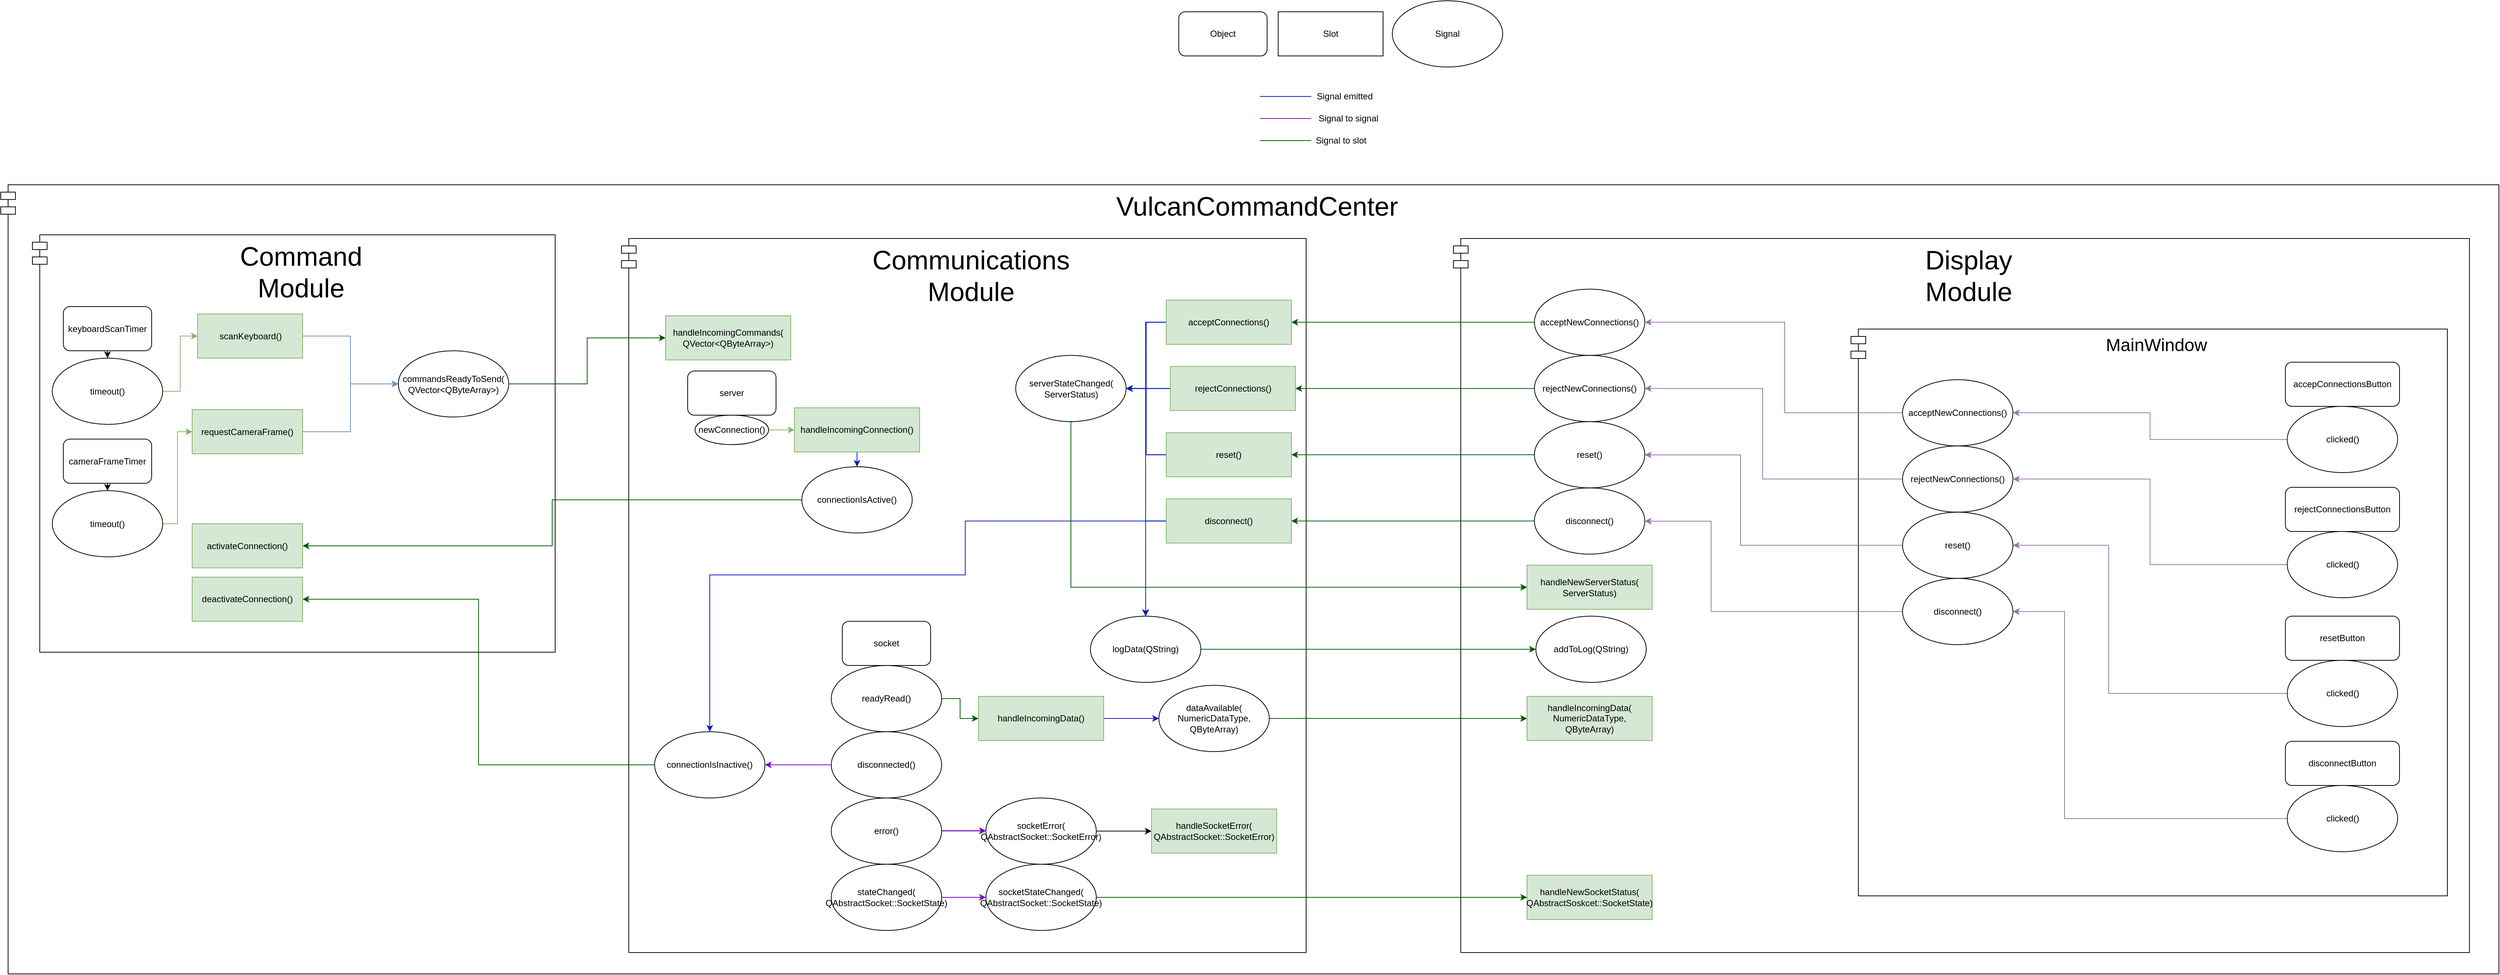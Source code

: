 <mxfile version="12.9.3" type="device"><diagram id="pRG3JCrDo4QGh15rkZn1" name="Signal-Slot Connections"><mxGraphModel dx="4165" dy="3115" grid="1" gridSize="10" guides="1" tooltips="1" connect="1" arrows="1" fold="1" page="1" pageScale="1" pageWidth="850" pageHeight="1100" math="0" shadow="0"><root><mxCell id="0"/><mxCell id="1" parent="0"/><mxCell id="UvYxTUbjnknyGtt-XJwf-1" value="VulcanCommandCenter" style="shape=module;align=left;spacingLeft=20;align=center;verticalAlign=top;fontSize=36;" vertex="1" parent="1"><mxGeometry x="-510" y="30" width="3393" height="1072" as="geometry"/></mxCell><mxCell id="UvYxTUbjnknyGtt-XJwf-2" value="Command&#10;Module" style="shape=module;align=left;spacingLeft=20;align=center;verticalAlign=top;fontSize=36;" vertex="1" parent="1"><mxGeometry x="-467" y="98" width="710" height="567" as="geometry"/></mxCell><mxCell id="UvYxTUbjnknyGtt-XJwf-3" value="Communications&#10;Module" style="shape=module;align=left;spacingLeft=20;align=center;verticalAlign=top;fontSize=36;" vertex="1" parent="1"><mxGeometry x="333" y="103" width="930" height="970" as="geometry"/></mxCell><mxCell id="UvYxTUbjnknyGtt-XJwf-4" value="Display&#10;Module" style="shape=module;align=left;spacingLeft=20;align=center;verticalAlign=top;fontSize=36;" vertex="1" parent="1"><mxGeometry x="1463" y="103" width="1380" height="970" as="geometry"/></mxCell><mxCell id="UvYxTUbjnknyGtt-XJwf-5" style="edgeStyle=orthogonalEdgeStyle;rounded=0;orthogonalLoop=1;jettySize=auto;html=1;exitX=1;exitY=0.5;exitDx=0;exitDy=0;entryX=0;entryY=0.5;entryDx=0;entryDy=0;fillColor=#dae8fc;strokeColor=#6c8ebf;" edge="1" parent="1" source="UvYxTUbjnknyGtt-XJwf-6" target="UvYxTUbjnknyGtt-XJwf-12"><mxGeometry relative="1" as="geometry"/></mxCell><mxCell id="UvYxTUbjnknyGtt-XJwf-6" value="scanKeyboard()" style="rounded=0;whiteSpace=wrap;html=1;fillColor=#d5e8d4;strokeColor=#82b366;" vertex="1" parent="1"><mxGeometry x="-242.5" y="205.5" width="142.5" height="60" as="geometry"/></mxCell><mxCell id="UvYxTUbjnknyGtt-XJwf-7" style="edgeStyle=orthogonalEdgeStyle;rounded=0;orthogonalLoop=1;jettySize=auto;html=1;exitX=1;exitY=0.5;exitDx=0;exitDy=0;entryX=0;entryY=0.5;entryDx=0;entryDy=0;fillColor=#dae8fc;strokeColor=#6c8ebf;" edge="1" parent="1" source="UvYxTUbjnknyGtt-XJwf-8" target="UvYxTUbjnknyGtt-XJwf-12"><mxGeometry relative="1" as="geometry"/></mxCell><mxCell id="UvYxTUbjnknyGtt-XJwf-8" value="requestCameraFrame()" style="rounded=0;whiteSpace=wrap;html=1;fillColor=#d5e8d4;strokeColor=#82b366;" vertex="1" parent="1"><mxGeometry x="-250" y="335.5" width="150" height="60" as="geometry"/></mxCell><mxCell id="UvYxTUbjnknyGtt-XJwf-9" value="activateConnection()" style="rounded=0;whiteSpace=wrap;html=1;" vertex="1" parent="1"><mxGeometry x="-250" y="490.5" width="150" height="60" as="geometry"/></mxCell><mxCell id="UvYxTUbjnknyGtt-XJwf-10" value="deactivateConnection()" style="rounded=0;whiteSpace=wrap;html=1;fillColor=#d5e8d4;strokeColor=#82b366;" vertex="1" parent="1"><mxGeometry x="-250" y="563" width="150" height="60" as="geometry"/></mxCell><mxCell id="UvYxTUbjnknyGtt-XJwf-11" style="edgeStyle=orthogonalEdgeStyle;rounded=0;orthogonalLoop=1;jettySize=auto;html=1;exitX=1;exitY=0.5;exitDx=0;exitDy=0;fillColor=#008a00;strokeColor=#005700;" edge="1" parent="1" source="UvYxTUbjnknyGtt-XJwf-12" target="UvYxTUbjnknyGtt-XJwf-19"><mxGeometry relative="1" as="geometry"/></mxCell><mxCell id="UvYxTUbjnknyGtt-XJwf-12" value="&lt;font style=&quot;font-size: 12px&quot;&gt;commandsReadyToSend(&lt;br&gt;QVector&amp;lt;QByteArray&amp;gt;)&lt;/font&gt;" style="ellipse;whiteSpace=wrap;html=1;" vertex="1" parent="1"><mxGeometry x="30" y="255.5" width="150" height="90" as="geometry"/></mxCell><mxCell id="UvYxTUbjnknyGtt-XJwf-13" style="edgeStyle=orthogonalEdgeStyle;rounded=0;orthogonalLoop=1;jettySize=auto;html=1;exitX=0.5;exitY=1;exitDx=0;exitDy=0;entryX=0.5;entryY=0;entryDx=0;entryDy=0;" edge="1" parent="1" source="UvYxTUbjnknyGtt-XJwf-14" target="UvYxTUbjnknyGtt-XJwf-55"><mxGeometry relative="1" as="geometry"/></mxCell><mxCell id="UvYxTUbjnknyGtt-XJwf-14" value="keyboardScanTimer" style="rounded=1;whiteSpace=wrap;html=1;" vertex="1" parent="1"><mxGeometry x="-425" y="195.5" width="120" height="60" as="geometry"/></mxCell><mxCell id="UvYxTUbjnknyGtt-XJwf-15" style="edgeStyle=orthogonalEdgeStyle;rounded=0;orthogonalLoop=1;jettySize=auto;html=1;exitX=0.5;exitY=1;exitDx=0;exitDy=0;entryX=0.5;entryY=0;entryDx=0;entryDy=0;" edge="1" parent="1" source="UvYxTUbjnknyGtt-XJwf-16" target="UvYxTUbjnknyGtt-XJwf-57"><mxGeometry relative="1" as="geometry"/></mxCell><mxCell id="UvYxTUbjnknyGtt-XJwf-16" value="cameraFrameTimer" style="rounded=1;whiteSpace=wrap;html=1;" vertex="1" parent="1"><mxGeometry x="-425" y="375.5" width="120" height="60" as="geometry"/></mxCell><mxCell id="UvYxTUbjnknyGtt-XJwf-17" style="edgeStyle=orthogonalEdgeStyle;rounded=0;orthogonalLoop=1;jettySize=auto;html=1;exitX=0.5;exitY=1;exitDx=0;exitDy=0;fillColor=#0050ef;strokeColor=#001DBC;" edge="1" parent="1" source="UvYxTUbjnknyGtt-XJwf-18" target="UvYxTUbjnknyGtt-XJwf-37"><mxGeometry relative="1" as="geometry"/></mxCell><mxCell id="UvYxTUbjnknyGtt-XJwf-18" value="handleIncomingConnection()" style="rounded=0;whiteSpace=wrap;html=1;fillColor=#d5e8d4;strokeColor=#82b366;" vertex="1" parent="1"><mxGeometry x="568" y="333" width="170" height="60" as="geometry"/></mxCell><mxCell id="UvYxTUbjnknyGtt-XJwf-19" value="handleIncomingCommands(&lt;br&gt;QVector&amp;lt;QByteArray&amp;gt;)" style="rounded=0;whiteSpace=wrap;html=1;fillColor=#d5e8d4;strokeColor=#82b366;" vertex="1" parent="1"><mxGeometry x="393" y="208" width="170" height="60" as="geometry"/></mxCell><mxCell id="UvYxTUbjnknyGtt-XJwf-20" value="server" style="rounded=1;whiteSpace=wrap;html=1;" vertex="1" parent="1"><mxGeometry x="423" y="283" width="120" height="60" as="geometry"/></mxCell><mxCell id="UvYxTUbjnknyGtt-XJwf-21" value="socket" style="rounded=1;whiteSpace=wrap;html=1;" vertex="1" parent="1"><mxGeometry x="633" y="623" width="120" height="60" as="geometry"/></mxCell><mxCell id="UvYxTUbjnknyGtt-XJwf-22" style="edgeStyle=orthogonalEdgeStyle;rounded=0;orthogonalLoop=1;jettySize=auto;html=1;exitX=1;exitY=0.5;exitDx=0;exitDy=0;fillColor=#d5e8d4;strokeColor=#82b366;" edge="1" parent="1" source="UvYxTUbjnknyGtt-XJwf-23" target="UvYxTUbjnknyGtt-XJwf-18"><mxGeometry relative="1" as="geometry"/></mxCell><mxCell id="UvYxTUbjnknyGtt-XJwf-23" value="newConnection()" style="ellipse;whiteSpace=wrap;html=1;" vertex="1" parent="1"><mxGeometry x="433" y="343" width="100" height="40" as="geometry"/></mxCell><mxCell id="UvYxTUbjnknyGtt-XJwf-24" style="edgeStyle=orthogonalEdgeStyle;rounded=0;orthogonalLoop=1;jettySize=auto;html=1;exitX=0;exitY=0.5;exitDx=0;exitDy=0;entryX=1;entryY=0.5;entryDx=0;entryDy=0;fillColor=#0050ef;strokeColor=#001DBC;" edge="1" parent="1" source="UvYxTUbjnknyGtt-XJwf-26" target="UvYxTUbjnknyGtt-XJwf-39"><mxGeometry relative="1" as="geometry"/></mxCell><mxCell id="UvYxTUbjnknyGtt-XJwf-25" style="edgeStyle=orthogonalEdgeStyle;rounded=0;orthogonalLoop=1;jettySize=auto;html=1;exitX=0;exitY=0.5;exitDx=0;exitDy=0;strokeColor=#001DBC;fillColor=#0050ef;" edge="1" parent="1" source="UvYxTUbjnknyGtt-XJwf-26" target="UvYxTUbjnknyGtt-XJwf-107"><mxGeometry relative="1" as="geometry"/></mxCell><mxCell id="UvYxTUbjnknyGtt-XJwf-26" value="acceptConnections()" style="rounded=0;whiteSpace=wrap;html=1;fillColor=#d5e8d4;strokeColor=#82b366;" vertex="1" parent="1"><mxGeometry x="1073" y="186.75" width="170" height="60" as="geometry"/></mxCell><mxCell id="UvYxTUbjnknyGtt-XJwf-27" style="edgeStyle=orthogonalEdgeStyle;rounded=0;orthogonalLoop=1;jettySize=auto;html=1;exitX=0;exitY=0.5;exitDx=0;exitDy=0;fillColor=#0050ef;strokeColor=#001DBC;" edge="1" parent="1" source="UvYxTUbjnknyGtt-XJwf-29" target="UvYxTUbjnknyGtt-XJwf-39"><mxGeometry relative="1" as="geometry"/></mxCell><mxCell id="UvYxTUbjnknyGtt-XJwf-28" style="edgeStyle=orthogonalEdgeStyle;rounded=0;orthogonalLoop=1;jettySize=auto;html=1;exitX=0;exitY=0.5;exitDx=0;exitDy=0;strokeColor=#001DBC;fillColor=#0050ef;" edge="1" parent="1" source="UvYxTUbjnknyGtt-XJwf-29" target="UvYxTUbjnknyGtt-XJwf-107"><mxGeometry relative="1" as="geometry"/></mxCell><mxCell id="UvYxTUbjnknyGtt-XJwf-29" value="rejectConnections()" style="rounded=0;whiteSpace=wrap;html=1;fillColor=#d5e8d4;strokeColor=#82b366;" vertex="1" parent="1"><mxGeometry x="1078.5" y="276.75" width="170" height="60" as="geometry"/></mxCell><mxCell id="UvYxTUbjnknyGtt-XJwf-30" style="edgeStyle=orthogonalEdgeStyle;rounded=0;orthogonalLoop=1;jettySize=auto;html=1;exitX=0;exitY=0.5;exitDx=0;exitDy=0;entryX=0.5;entryY=0;entryDx=0;entryDy=0;fillColor=#0050ef;strokeColor=#001DBC;" edge="1" parent="1" source="UvYxTUbjnknyGtt-XJwf-32" target="UvYxTUbjnknyGtt-XJwf-67"><mxGeometry relative="1" as="geometry"><Array as="points"><mxPoint x="800" y="487"/><mxPoint x="800" y="560"/><mxPoint x="453" y="560"/></Array></mxGeometry></mxCell><mxCell id="UvYxTUbjnknyGtt-XJwf-31" style="edgeStyle=orthogonalEdgeStyle;rounded=0;orthogonalLoop=1;jettySize=auto;html=1;exitX=0;exitY=0.5;exitDx=0;exitDy=0;strokeColor=#001DBC;fillColor=#0050ef;" edge="1" parent="1" source="UvYxTUbjnknyGtt-XJwf-32" target="UvYxTUbjnknyGtt-XJwf-107"><mxGeometry relative="1" as="geometry"/></mxCell><mxCell id="UvYxTUbjnknyGtt-XJwf-32" value="disconnect()" style="rounded=0;whiteSpace=wrap;html=1;fillColor=#d5e8d4;strokeColor=#82b366;" vertex="1" parent="1"><mxGeometry x="1073" y="456.75" width="170" height="60" as="geometry"/></mxCell><mxCell id="UvYxTUbjnknyGtt-XJwf-33" style="edgeStyle=orthogonalEdgeStyle;rounded=0;orthogonalLoop=1;jettySize=auto;html=1;exitX=0;exitY=0.5;exitDx=0;exitDy=0;entryX=1;entryY=0.5;entryDx=0;entryDy=0;fillColor=#0050ef;strokeColor=#001DBC;" edge="1" parent="1" source="UvYxTUbjnknyGtt-XJwf-35" target="UvYxTUbjnknyGtt-XJwf-39"><mxGeometry relative="1" as="geometry"/></mxCell><mxCell id="UvYxTUbjnknyGtt-XJwf-34" style="edgeStyle=orthogonalEdgeStyle;rounded=0;orthogonalLoop=1;jettySize=auto;html=1;exitX=0;exitY=0.5;exitDx=0;exitDy=0;strokeColor=#001DBC;fillColor=#0050ef;" edge="1" parent="1" source="UvYxTUbjnknyGtt-XJwf-35" target="UvYxTUbjnknyGtt-XJwf-107"><mxGeometry relative="1" as="geometry"/></mxCell><mxCell id="UvYxTUbjnknyGtt-XJwf-35" value="reset()" style="rounded=0;whiteSpace=wrap;html=1;fillColor=#d5e8d4;strokeColor=#82b366;" vertex="1" parent="1"><mxGeometry x="1073" y="366.75" width="170" height="60" as="geometry"/></mxCell><mxCell id="UvYxTUbjnknyGtt-XJwf-36" style="edgeStyle=orthogonalEdgeStyle;rounded=0;orthogonalLoop=1;jettySize=auto;html=1;exitX=0;exitY=0.5;exitDx=0;exitDy=0;entryX=1;entryY=0.5;entryDx=0;entryDy=0;fillColor=#008a00;strokeColor=#005700;" edge="1" parent="1" source="UvYxTUbjnknyGtt-XJwf-37" target="UvYxTUbjnknyGtt-XJwf-9"><mxGeometry relative="1" as="geometry"/></mxCell><mxCell id="UvYxTUbjnknyGtt-XJwf-37" value="connectionIsActive()" style="ellipse;whiteSpace=wrap;html=1;" vertex="1" parent="1"><mxGeometry x="578" y="413" width="150" height="90" as="geometry"/></mxCell><mxCell id="UvYxTUbjnknyGtt-XJwf-38" style="edgeStyle=orthogonalEdgeStyle;rounded=0;orthogonalLoop=1;jettySize=auto;html=1;exitX=0.5;exitY=1;exitDx=0;exitDy=0;entryX=0;entryY=0.5;entryDx=0;entryDy=0;fillColor=#008a00;strokeColor=#005700;" edge="1" parent="1" source="UvYxTUbjnknyGtt-XJwf-39" target="UvYxTUbjnknyGtt-XJwf-53"><mxGeometry relative="1" as="geometry"/></mxCell><mxCell id="UvYxTUbjnknyGtt-XJwf-39" value="serverStateChanged(&lt;br&gt;ServerStatus)" style="ellipse;whiteSpace=wrap;html=1;" vertex="1" parent="1"><mxGeometry x="868.5" y="261.75" width="150" height="90" as="geometry"/></mxCell><mxCell id="UvYxTUbjnknyGtt-XJwf-40" style="edgeStyle=orthogonalEdgeStyle;rounded=0;orthogonalLoop=1;jettySize=auto;html=1;exitX=1;exitY=0.5;exitDx=0;exitDy=0;entryX=0;entryY=0.5;entryDx=0;entryDy=0;fillColor=#008a00;strokeColor=#005700;" edge="1" parent="1" source="UvYxTUbjnknyGtt-XJwf-41" target="UvYxTUbjnknyGtt-XJwf-51"><mxGeometry relative="1" as="geometry"><Array as="points"><mxPoint x="1310" y="755"/><mxPoint x="1310" y="755"/></Array></mxGeometry></mxCell><mxCell id="UvYxTUbjnknyGtt-XJwf-41" value="dataAvailable(&lt;br&gt;NumericDataType,&lt;br&gt;QByteArray)" style="ellipse;whiteSpace=wrap;html=1;" vertex="1" parent="1"><mxGeometry x="1063" y="710" width="150" height="90" as="geometry"/></mxCell><mxCell id="UvYxTUbjnknyGtt-XJwf-42" value="" style="endArrow=none;html=1;fillColor=#008a00;strokeColor=#005700;" edge="1" parent="1"><mxGeometry width="50" height="50" relative="1" as="geometry"><mxPoint x="1200" y="-30" as="sourcePoint"/><mxPoint x="1270" y="-30" as="targetPoint"/></mxGeometry></mxCell><mxCell id="UvYxTUbjnknyGtt-XJwf-43" value="Signal to slot" style="text;html=1;align=center;verticalAlign=middle;resizable=0;points=[];autosize=1;" vertex="1" parent="1"><mxGeometry x="1270" y="-40" width="80" height="20" as="geometry"/></mxCell><mxCell id="UvYxTUbjnknyGtt-XJwf-44" value="" style="endArrow=none;html=1;fillColor=#aa00ff;strokeColor=#7700CC;" edge="1" parent="1"><mxGeometry width="50" height="50" relative="1" as="geometry"><mxPoint x="1200" y="-60" as="sourcePoint"/><mxPoint x="1270" y="-60" as="targetPoint"/></mxGeometry></mxCell><mxCell id="UvYxTUbjnknyGtt-XJwf-45" value="Signal to signal" style="text;html=1;align=center;verticalAlign=middle;resizable=0;points=[];autosize=1;" vertex="1" parent="1"><mxGeometry x="1270" y="-70" width="100" height="20" as="geometry"/></mxCell><mxCell id="UvYxTUbjnknyGtt-XJwf-46" value="" style="endArrow=none;html=1;fillColor=#0050ef;strokeColor=#001DBC;" edge="1" parent="1"><mxGeometry width="50" height="50" relative="1" as="geometry"><mxPoint x="1200" y="-90" as="sourcePoint"/><mxPoint x="1270" y="-90" as="targetPoint"/></mxGeometry></mxCell><mxCell id="UvYxTUbjnknyGtt-XJwf-47" value="Signal emitted" style="text;html=1;align=center;verticalAlign=middle;resizable=0;points=[];autosize=1;" vertex="1" parent="1"><mxGeometry x="1270" y="-100" width="90" height="20" as="geometry"/></mxCell><mxCell id="UvYxTUbjnknyGtt-XJwf-48" value="Object" style="rounded=1;whiteSpace=wrap;html=1;" vertex="1" parent="1"><mxGeometry x="1090" y="-205" width="120" height="60" as="geometry"/></mxCell><mxCell id="UvYxTUbjnknyGtt-XJwf-49" value="Slot" style="rounded=0;whiteSpace=wrap;html=1;" vertex="1" parent="1"><mxGeometry x="1225" y="-205" width="142.5" height="60" as="geometry"/></mxCell><mxCell id="UvYxTUbjnknyGtt-XJwf-50" value="Signal" style="ellipse;whiteSpace=wrap;html=1;" vertex="1" parent="1"><mxGeometry x="1380" y="-220" width="150" height="90" as="geometry"/></mxCell><mxCell id="UvYxTUbjnknyGtt-XJwf-51" value="handleIncomingData(&lt;br&gt;NumericDataType,&lt;br&gt;QByteArray)" style="rounded=0;whiteSpace=wrap;html=1;fillColor=#d5e8d4;strokeColor=#82b366;" vertex="1" parent="1"><mxGeometry x="1563" y="725" width="170" height="60" as="geometry"/></mxCell><mxCell id="UvYxTUbjnknyGtt-XJwf-52" value="handleNewSocketStatus(&lt;br&gt;QAbstractSoskcet::SocketState)" style="rounded=0;whiteSpace=wrap;html=1;fillColor=#d5e8d4;strokeColor=#82b366;" vertex="1" parent="1"><mxGeometry x="1563" y="968" width="170" height="60" as="geometry"/></mxCell><mxCell id="UvYxTUbjnknyGtt-XJwf-53" value="handleNewServerStatus(&lt;br&gt;ServerStatus)" style="rounded=0;whiteSpace=wrap;html=1;fillColor=#d5e8d4;strokeColor=#82b366;" vertex="1" parent="1"><mxGeometry x="1563" y="546.75" width="170" height="60" as="geometry"/></mxCell><mxCell id="UvYxTUbjnknyGtt-XJwf-54" style="edgeStyle=orthogonalEdgeStyle;rounded=0;orthogonalLoop=1;jettySize=auto;html=1;exitX=1;exitY=0.5;exitDx=0;exitDy=0;fillColor=#d5e8d4;strokeColor=#82b366;" edge="1" parent="1" source="UvYxTUbjnknyGtt-XJwf-55" target="UvYxTUbjnknyGtt-XJwf-6"><mxGeometry relative="1" as="geometry"/></mxCell><mxCell id="UvYxTUbjnknyGtt-XJwf-55" value="timeout()" style="ellipse;whiteSpace=wrap;html=1;" vertex="1" parent="1"><mxGeometry x="-440" y="265.5" width="150" height="90" as="geometry"/></mxCell><mxCell id="UvYxTUbjnknyGtt-XJwf-56" style="edgeStyle=orthogonalEdgeStyle;rounded=0;orthogonalLoop=1;jettySize=auto;html=1;exitX=1;exitY=0.5;exitDx=0;exitDy=0;entryX=0;entryY=0.5;entryDx=0;entryDy=0;fillColor=#d5e8d4;strokeColor=#82b366;" edge="1" parent="1" source="UvYxTUbjnknyGtt-XJwf-57" target="UvYxTUbjnknyGtt-XJwf-8"><mxGeometry relative="1" as="geometry"/></mxCell><mxCell id="UvYxTUbjnknyGtt-XJwf-57" value="timeout()" style="ellipse;whiteSpace=wrap;html=1;" vertex="1" parent="1"><mxGeometry x="-440" y="445.5" width="150" height="90" as="geometry"/></mxCell><mxCell id="UvYxTUbjnknyGtt-XJwf-58" style="edgeStyle=orthogonalEdgeStyle;rounded=0;orthogonalLoop=1;jettySize=auto;html=1;exitX=1;exitY=0.5;exitDx=0;exitDy=0;fillColor=#008a00;strokeColor=#005700;" edge="1" parent="1" source="UvYxTUbjnknyGtt-XJwf-59" target="UvYxTUbjnknyGtt-XJwf-73"><mxGeometry relative="1" as="geometry"/></mxCell><mxCell id="UvYxTUbjnknyGtt-XJwf-59" value="&lt;span style=&quot;white-space: normal&quot;&gt;readyRead()&lt;/span&gt;" style="ellipse;whiteSpace=wrap;html=1;" vertex="1" parent="1"><mxGeometry x="618" y="683" width="150" height="90" as="geometry"/></mxCell><mxCell id="UvYxTUbjnknyGtt-XJwf-60" style="edgeStyle=orthogonalEdgeStyle;rounded=0;orthogonalLoop=1;jettySize=auto;html=1;exitX=1;exitY=0.5;exitDx=0;exitDy=0;fillColor=#e1d5e7;strokeColor=#9673a6;" edge="1" parent="1" source="UvYxTUbjnknyGtt-XJwf-61" target="UvYxTUbjnknyGtt-XJwf-69"><mxGeometry relative="1" as="geometry"/></mxCell><mxCell id="UvYxTUbjnknyGtt-XJwf-61" value="&lt;span style=&quot;white-space: normal&quot;&gt;error()&lt;/span&gt;" style="ellipse;whiteSpace=wrap;html=1;" vertex="1" parent="1"><mxGeometry x="618" y="863" width="150" height="90" as="geometry"/></mxCell><mxCell id="UvYxTUbjnknyGtt-XJwf-62" style="edgeStyle=orthogonalEdgeStyle;rounded=0;orthogonalLoop=1;jettySize=auto;html=1;exitX=0;exitY=0.5;exitDx=0;exitDy=0;entryX=1;entryY=0.5;entryDx=0;entryDy=0;fillColor=#aa00ff;strokeColor=#7700CC;" edge="1" parent="1" source="UvYxTUbjnknyGtt-XJwf-63" target="UvYxTUbjnknyGtt-XJwf-67"><mxGeometry relative="1" as="geometry"/></mxCell><mxCell id="UvYxTUbjnknyGtt-XJwf-63" value="&lt;span style=&quot;white-space: normal&quot;&gt;disconnected()&lt;/span&gt;" style="ellipse;whiteSpace=wrap;html=1;" vertex="1" parent="1"><mxGeometry x="618" y="773" width="150" height="90" as="geometry"/></mxCell><mxCell id="UvYxTUbjnknyGtt-XJwf-64" style="edgeStyle=orthogonalEdgeStyle;rounded=0;orthogonalLoop=1;jettySize=auto;html=1;exitX=1;exitY=0.5;exitDx=0;exitDy=0;fillColor=#aa00ff;strokeColor=#7700CC;" edge="1" parent="1" source="UvYxTUbjnknyGtt-XJwf-65" target="UvYxTUbjnknyGtt-XJwf-71"><mxGeometry relative="1" as="geometry"/></mxCell><mxCell id="UvYxTUbjnknyGtt-XJwf-65" value="&lt;span style=&quot;white-space: normal&quot;&gt;stateChanged(&lt;/span&gt;&lt;br style=&quot;white-space: normal&quot;&gt;&lt;span style=&quot;white-space: normal&quot;&gt;QAbstractSocket::SocketState)&lt;/span&gt;" style="ellipse;whiteSpace=wrap;html=1;" vertex="1" parent="1"><mxGeometry x="618" y="953" width="150" height="90" as="geometry"/></mxCell><mxCell id="UvYxTUbjnknyGtt-XJwf-66" style="edgeStyle=orthogonalEdgeStyle;rounded=0;orthogonalLoop=1;jettySize=auto;html=1;exitX=0;exitY=0.5;exitDx=0;exitDy=0;entryX=1;entryY=0.5;entryDx=0;entryDy=0;fillColor=#008a00;strokeColor=#005700;" edge="1" parent="1" source="UvYxTUbjnknyGtt-XJwf-67" target="UvYxTUbjnknyGtt-XJwf-10"><mxGeometry relative="1" as="geometry"/></mxCell><mxCell id="UvYxTUbjnknyGtt-XJwf-67" value="&lt;span style=&quot;white-space: normal&quot;&gt;connectionIsInactive()&lt;/span&gt;" style="ellipse;whiteSpace=wrap;html=1;" vertex="1" parent="1"><mxGeometry x="378" y="773" width="150" height="90" as="geometry"/></mxCell><mxCell id="UvYxTUbjnknyGtt-XJwf-68" style="edgeStyle=orthogonalEdgeStyle;rounded=0;orthogonalLoop=1;jettySize=auto;html=1;exitX=1;exitY=0.5;exitDx=0;exitDy=0;entryX=0;entryY=0.5;entryDx=0;entryDy=0;fontSize=24;" edge="1" parent="1" source="UvYxTUbjnknyGtt-XJwf-69" target="UvYxTUbjnknyGtt-XJwf-108"><mxGeometry relative="1" as="geometry"/></mxCell><mxCell id="UvYxTUbjnknyGtt-XJwf-69" value="&lt;span style=&quot;white-space: normal&quot;&gt;socketError(&lt;/span&gt;&lt;br style=&quot;white-space: normal&quot;&gt;&lt;span style=&quot;white-space: normal&quot;&gt;QAbstractSocket::SocketError)&lt;/span&gt;" style="ellipse;whiteSpace=wrap;html=1;" vertex="1" parent="1"><mxGeometry x="828" y="863" width="150" height="90" as="geometry"/></mxCell><mxCell id="UvYxTUbjnknyGtt-XJwf-70" style="edgeStyle=orthogonalEdgeStyle;rounded=0;orthogonalLoop=1;jettySize=auto;html=1;exitX=1;exitY=0.5;exitDx=0;exitDy=0;entryX=0;entryY=0.5;entryDx=0;entryDy=0;fillColor=#008a00;strokeColor=#005700;" edge="1" parent="1" source="UvYxTUbjnknyGtt-XJwf-71" target="UvYxTUbjnknyGtt-XJwf-52"><mxGeometry relative="1" as="geometry"/></mxCell><mxCell id="UvYxTUbjnknyGtt-XJwf-71" value="&lt;span style=&quot;white-space: normal&quot;&gt;socketStateChanged(&lt;/span&gt;&lt;br style=&quot;white-space: normal&quot;&gt;&lt;span style=&quot;white-space: normal&quot;&gt;QAbstractSocket::SocketState)&lt;/span&gt;" style="ellipse;whiteSpace=wrap;html=1;" vertex="1" parent="1"><mxGeometry x="828" y="953" width="150" height="90" as="geometry"/></mxCell><mxCell id="UvYxTUbjnknyGtt-XJwf-72" style="edgeStyle=orthogonalEdgeStyle;rounded=0;orthogonalLoop=1;jettySize=auto;html=1;exitX=1;exitY=0.5;exitDx=0;exitDy=0;entryX=0;entryY=0.5;entryDx=0;entryDy=0;fillColor=#6a00ff;strokeColor=#3700CC;" edge="1" parent="1" source="UvYxTUbjnknyGtt-XJwf-73" target="UvYxTUbjnknyGtt-XJwf-41"><mxGeometry relative="1" as="geometry"/></mxCell><mxCell id="UvYxTUbjnknyGtt-XJwf-73" value="handleIncomingData()" style="rounded=0;whiteSpace=wrap;html=1;fillColor=#d5e8d4;strokeColor=#82b366;" vertex="1" parent="1"><mxGeometry x="818" y="725" width="170" height="60" as="geometry"/></mxCell><mxCell id="UvYxTUbjnknyGtt-XJwf-74" value="MainWindow" style="shape=module;align=left;spacingLeft=20;align=center;verticalAlign=top;fontSize=24;" vertex="1" parent="1"><mxGeometry x="2003" y="226" width="810" height="770" as="geometry"/></mxCell><mxCell id="UvYxTUbjnknyGtt-XJwf-75" value="addToLog(QString)" style="ellipse;whiteSpace=wrap;html=1;" vertex="1" parent="1"><mxGeometry x="1575" y="616" width="150" height="90" as="geometry"/></mxCell><mxCell id="UvYxTUbjnknyGtt-XJwf-76" value="accepConnectionsButton" style="rounded=1;whiteSpace=wrap;html=1;" vertex="1" parent="1"><mxGeometry x="2593" y="271" width="155" height="60" as="geometry"/></mxCell><mxCell id="UvYxTUbjnknyGtt-XJwf-77" style="edgeStyle=orthogonalEdgeStyle;rounded=0;orthogonalLoop=1;jettySize=auto;html=1;exitX=0;exitY=0.5;exitDx=0;exitDy=0;fillColor=#e1d5e7;strokeColor=#9673a6;" edge="1" parent="1" source="UvYxTUbjnknyGtt-XJwf-78" target="UvYxTUbjnknyGtt-XJwf-97"><mxGeometry relative="1" as="geometry"/></mxCell><mxCell id="UvYxTUbjnknyGtt-XJwf-78" value="clicked()" style="ellipse;whiteSpace=wrap;html=1;" vertex="1" parent="1"><mxGeometry x="2595.5" y="331" width="150" height="90" as="geometry"/></mxCell><mxCell id="UvYxTUbjnknyGtt-XJwf-79" value="rejectConnectionsButton" style="rounded=1;whiteSpace=wrap;html=1;" vertex="1" parent="1"><mxGeometry x="2593" y="441" width="155" height="60" as="geometry"/></mxCell><mxCell id="UvYxTUbjnknyGtt-XJwf-80" value="disconnectButton" style="rounded=1;whiteSpace=wrap;html=1;" vertex="1" parent="1"><mxGeometry x="2593" y="786" width="155" height="60" as="geometry"/></mxCell><mxCell id="UvYxTUbjnknyGtt-XJwf-81" value="resetButton" style="rounded=1;whiteSpace=wrap;html=1;" vertex="1" parent="1"><mxGeometry x="2593" y="616" width="155" height="60" as="geometry"/></mxCell><mxCell id="UvYxTUbjnknyGtt-XJwf-82" style="edgeStyle=orthogonalEdgeStyle;rounded=0;orthogonalLoop=1;jettySize=auto;html=1;exitX=0;exitY=0.5;exitDx=0;exitDy=0;entryX=1;entryY=0.5;entryDx=0;entryDy=0;fillColor=#e1d5e7;strokeColor=#9673a6;" edge="1" parent="1" source="UvYxTUbjnknyGtt-XJwf-83" target="UvYxTUbjnknyGtt-XJwf-99"><mxGeometry relative="1" as="geometry"/></mxCell><mxCell id="UvYxTUbjnknyGtt-XJwf-83" value="clicked()" style="ellipse;whiteSpace=wrap;html=1;" vertex="1" parent="1"><mxGeometry x="2595.5" y="501" width="150" height="90" as="geometry"/></mxCell><mxCell id="UvYxTUbjnknyGtt-XJwf-84" style="edgeStyle=orthogonalEdgeStyle;rounded=0;orthogonalLoop=1;jettySize=auto;html=1;exitX=0;exitY=0.5;exitDx=0;exitDy=0;entryX=1;entryY=0.5;entryDx=0;entryDy=0;fillColor=#e1d5e7;strokeColor=#9673a6;" edge="1" parent="1" source="UvYxTUbjnknyGtt-XJwf-85" target="UvYxTUbjnknyGtt-XJwf-103"><mxGeometry relative="1" as="geometry"><Array as="points"><mxPoint x="2293" y="891"/><mxPoint x="2293" y="610"/></Array></mxGeometry></mxCell><mxCell id="UvYxTUbjnknyGtt-XJwf-85" value="clicked()" style="ellipse;whiteSpace=wrap;html=1;" vertex="1" parent="1"><mxGeometry x="2595.5" y="846" width="150" height="90" as="geometry"/></mxCell><mxCell id="UvYxTUbjnknyGtt-XJwf-86" style="edgeStyle=orthogonalEdgeStyle;rounded=0;orthogonalLoop=1;jettySize=auto;html=1;exitX=0;exitY=0.5;exitDx=0;exitDy=0;entryX=1;entryY=0.5;entryDx=0;entryDy=0;fillColor=#e1d5e7;strokeColor=#9673a6;" edge="1" parent="1" source="UvYxTUbjnknyGtt-XJwf-87" target="UvYxTUbjnknyGtt-XJwf-101"><mxGeometry relative="1" as="geometry"><Array as="points"><mxPoint x="2353" y="721"/><mxPoint x="2353" y="520"/></Array></mxGeometry></mxCell><mxCell id="UvYxTUbjnknyGtt-XJwf-87" value="clicked()" style="ellipse;whiteSpace=wrap;html=1;" vertex="1" parent="1"><mxGeometry x="2595.5" y="676" width="150" height="90" as="geometry"/></mxCell><mxCell id="UvYxTUbjnknyGtt-XJwf-88" style="edgeStyle=orthogonalEdgeStyle;rounded=0;orthogonalLoop=1;jettySize=auto;html=1;exitX=0;exitY=0.5;exitDx=0;exitDy=0;entryX=1;entryY=0.5;entryDx=0;entryDy=0;fillColor=#008a00;strokeColor=#005700;" edge="1" parent="1" source="UvYxTUbjnknyGtt-XJwf-89" target="UvYxTUbjnknyGtt-XJwf-26"><mxGeometry relative="1" as="geometry"><Array as="points"><mxPoint x="1320" y="217"/><mxPoint x="1320" y="217"/></Array></mxGeometry></mxCell><mxCell id="UvYxTUbjnknyGtt-XJwf-89" value="acceptNewConnections()" style="ellipse;whiteSpace=wrap;html=1;" vertex="1" parent="1"><mxGeometry x="1573" y="171.75" width="150" height="90" as="geometry"/></mxCell><mxCell id="UvYxTUbjnknyGtt-XJwf-90" style="edgeStyle=orthogonalEdgeStyle;rounded=0;orthogonalLoop=1;jettySize=auto;html=1;exitX=0;exitY=0.5;exitDx=0;exitDy=0;entryX=1;entryY=0.5;entryDx=0;entryDy=0;fillColor=#008a00;strokeColor=#005700;" edge="1" parent="1" source="UvYxTUbjnknyGtt-XJwf-91" target="UvYxTUbjnknyGtt-XJwf-29"><mxGeometry relative="1" as="geometry"/></mxCell><mxCell id="UvYxTUbjnknyGtt-XJwf-91" value="rejectNewConnections()" style="ellipse;whiteSpace=wrap;html=1;" vertex="1" parent="1"><mxGeometry x="1573" y="261.75" width="150" height="90" as="geometry"/></mxCell><mxCell id="UvYxTUbjnknyGtt-XJwf-92" style="edgeStyle=orthogonalEdgeStyle;rounded=0;orthogonalLoop=1;jettySize=auto;html=1;exitX=0;exitY=0.5;exitDx=0;exitDy=0;entryX=1;entryY=0.5;entryDx=0;entryDy=0;fillColor=#008a00;strokeColor=#005700;" edge="1" parent="1" source="UvYxTUbjnknyGtt-XJwf-93" target="UvYxTUbjnknyGtt-XJwf-32"><mxGeometry relative="1" as="geometry"/></mxCell><mxCell id="UvYxTUbjnknyGtt-XJwf-93" value="disconnect()" style="ellipse;whiteSpace=wrap;html=1;" vertex="1" parent="1"><mxGeometry x="1573" y="441.75" width="150" height="90" as="geometry"/></mxCell><mxCell id="UvYxTUbjnknyGtt-XJwf-94" style="edgeStyle=orthogonalEdgeStyle;rounded=0;orthogonalLoop=1;jettySize=auto;html=1;exitX=0;exitY=0.5;exitDx=0;exitDy=0;entryX=1;entryY=0.5;entryDx=0;entryDy=0;fillColor=#008a00;strokeColor=#005700;" edge="1" parent="1" source="UvYxTUbjnknyGtt-XJwf-95" target="UvYxTUbjnknyGtt-XJwf-35"><mxGeometry relative="1" as="geometry"/></mxCell><mxCell id="UvYxTUbjnknyGtt-XJwf-95" value="reset()" style="ellipse;whiteSpace=wrap;html=1;" vertex="1" parent="1"><mxGeometry x="1573" y="351.75" width="150" height="90" as="geometry"/></mxCell><mxCell id="UvYxTUbjnknyGtt-XJwf-96" style="edgeStyle=orthogonalEdgeStyle;rounded=0;orthogonalLoop=1;jettySize=auto;html=1;exitX=0;exitY=0.5;exitDx=0;exitDy=0;entryX=1;entryY=0.5;entryDx=0;entryDy=0;fillColor=#e1d5e7;strokeColor=#9673a6;" edge="1" parent="1" source="UvYxTUbjnknyGtt-XJwf-97" target="UvYxTUbjnknyGtt-XJwf-89"><mxGeometry relative="1" as="geometry"><Array as="points"><mxPoint x="1913" y="340"/><mxPoint x="1913" y="217"/></Array></mxGeometry></mxCell><mxCell id="UvYxTUbjnknyGtt-XJwf-97" value="acceptNewConnections()" style="ellipse;whiteSpace=wrap;html=1;" vertex="1" parent="1"><mxGeometry x="2073" y="294.75" width="150" height="90" as="geometry"/></mxCell><mxCell id="UvYxTUbjnknyGtt-XJwf-98" style="edgeStyle=orthogonalEdgeStyle;rounded=0;orthogonalLoop=1;jettySize=auto;html=1;exitX=0;exitY=0.5;exitDx=0;exitDy=0;entryX=1;entryY=0.5;entryDx=0;entryDy=0;fillColor=#e1d5e7;strokeColor=#9673a6;" edge="1" parent="1" source="UvYxTUbjnknyGtt-XJwf-99" target="UvYxTUbjnknyGtt-XJwf-91"><mxGeometry relative="1" as="geometry"><Array as="points"><mxPoint x="1883" y="430"/><mxPoint x="1883" y="307"/></Array></mxGeometry></mxCell><mxCell id="UvYxTUbjnknyGtt-XJwf-99" value="rejectNewConnections()" style="ellipse;whiteSpace=wrap;html=1;" vertex="1" parent="1"><mxGeometry x="2073" y="384.75" width="150" height="90" as="geometry"/></mxCell><mxCell id="UvYxTUbjnknyGtt-XJwf-100" style="edgeStyle=orthogonalEdgeStyle;rounded=0;orthogonalLoop=1;jettySize=auto;html=1;exitX=0;exitY=0.5;exitDx=0;exitDy=0;fillColor=#e1d5e7;strokeColor=#9673a6;" edge="1" parent="1" source="UvYxTUbjnknyGtt-XJwf-101" target="UvYxTUbjnknyGtt-XJwf-95"><mxGeometry relative="1" as="geometry"><Array as="points"><mxPoint x="1853" y="520"/><mxPoint x="1853" y="397"/></Array></mxGeometry></mxCell><mxCell id="UvYxTUbjnknyGtt-XJwf-101" value="reset()" style="ellipse;whiteSpace=wrap;html=1;" vertex="1" parent="1"><mxGeometry x="2073" y="474.75" width="150" height="90" as="geometry"/></mxCell><mxCell id="UvYxTUbjnknyGtt-XJwf-102" style="edgeStyle=orthogonalEdgeStyle;rounded=0;orthogonalLoop=1;jettySize=auto;html=1;exitX=0;exitY=0.5;exitDx=0;exitDy=0;fillColor=#e1d5e7;strokeColor=#9673a6;" edge="1" parent="1" source="UvYxTUbjnknyGtt-XJwf-103" target="UvYxTUbjnknyGtt-XJwf-93"><mxGeometry relative="1" as="geometry"><Array as="points"><mxPoint x="1813" y="610"/><mxPoint x="1813" y="487"/></Array></mxGeometry></mxCell><mxCell id="UvYxTUbjnknyGtt-XJwf-103" value="disconnect()" style="ellipse;whiteSpace=wrap;html=1;" vertex="1" parent="1"><mxGeometry x="2073" y="564.75" width="150" height="90" as="geometry"/></mxCell><mxCell id="UvYxTUbjnknyGtt-XJwf-104" style="edgeStyle=orthogonalEdgeStyle;rounded=0;orthogonalLoop=1;jettySize=auto;html=1;exitX=1;exitY=0.5;exitDx=0;exitDy=0;fillColor=#aa00ff;strokeColor=#7700CC;" edge="1" parent="1"><mxGeometry relative="1" as="geometry"><mxPoint x="768.0" y="907.41" as="sourcePoint"/><mxPoint x="828" y="907.41" as="targetPoint"/></mxGeometry></mxCell><mxCell id="UvYxTUbjnknyGtt-XJwf-105" value="activateConnection()" style="rounded=0;whiteSpace=wrap;html=1;fillColor=#d5e8d4;strokeColor=#82b366;" vertex="1" parent="1"><mxGeometry x="-250" y="490.5" width="150" height="60" as="geometry"/></mxCell><mxCell id="UvYxTUbjnknyGtt-XJwf-106" style="edgeStyle=orthogonalEdgeStyle;rounded=0;orthogonalLoop=1;jettySize=auto;html=1;exitX=1;exitY=0.5;exitDx=0;exitDy=0;strokeColor=#005700;fillColor=#008a00;" edge="1" parent="1" source="UvYxTUbjnknyGtt-XJwf-107" target="UvYxTUbjnknyGtt-XJwf-75"><mxGeometry relative="1" as="geometry"/></mxCell><mxCell id="UvYxTUbjnknyGtt-XJwf-107" value="logData(QString)" style="ellipse;whiteSpace=wrap;html=1;" vertex="1" parent="1"><mxGeometry x="970" y="616" width="150" height="90" as="geometry"/></mxCell><mxCell id="UvYxTUbjnknyGtt-XJwf-108" value="handleSocketError(&lt;br&gt;QAbstractSocket::SocketError)" style="rounded=0;whiteSpace=wrap;html=1;fillColor=#d5e8d4;strokeColor=#82b366;" vertex="1" parent="1"><mxGeometry x="1053" y="878" width="170" height="60" as="geometry"/></mxCell></root></mxGraphModel></diagram></mxfile>